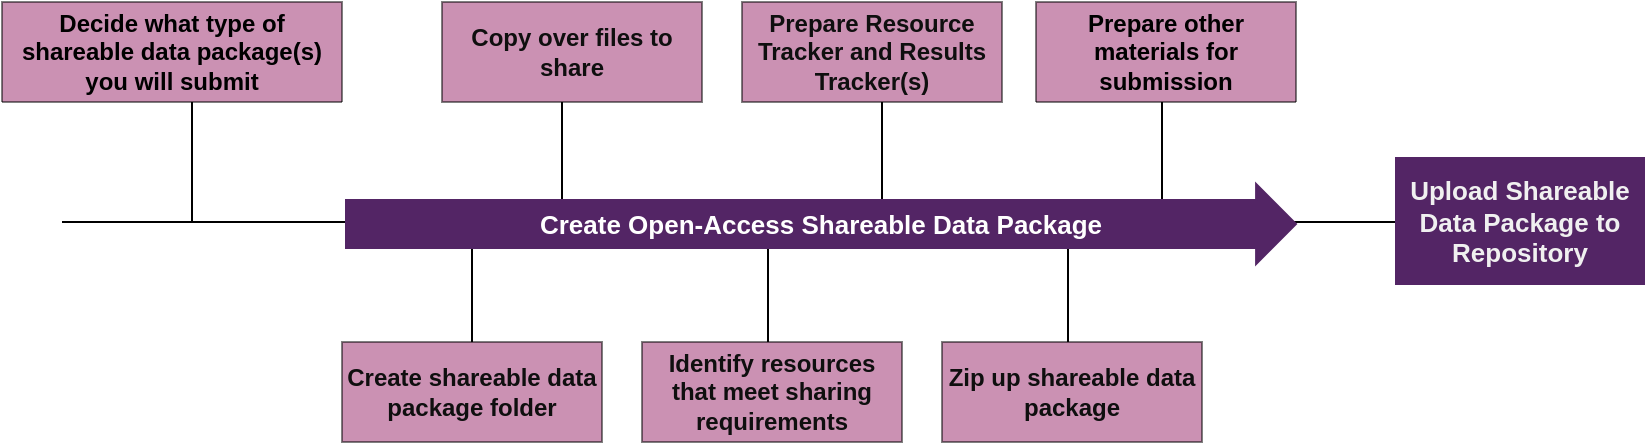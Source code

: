 <mxfile>
    <diagram id="kfqbYSQvsbw34wrSjgwR" name="Page-1">
        <mxGraphModel dx="534" dy="427" grid="1" gridSize="10" guides="1" tooltips="1" connect="1" arrows="1" fold="1" page="1" pageScale="1" pageWidth="850" pageHeight="1100" math="0" shadow="0">
            <root>
                <mxCell id="0"/>
                <mxCell id="1" parent="0"/>
                <mxCell id="2" value="" style="endArrow=none;html=1;rounded=0;endFill=0;startArrow=none;" parent="1" edge="1">
                    <mxGeometry width="50" height="50" relative="1" as="geometry">
                        <mxPoint x="40" y="400" as="sourcePoint"/>
                        <mxPoint x="760" y="400" as="targetPoint"/>
                    </mxGeometry>
                </mxCell>
                <UserObject label="Upload Shareable Data Package to Repository" link="#upload-your-shareable-data-package-to-your-repository" id="5">
                    <mxCell style="rounded=0;whiteSpace=wrap;html=1;fillColor=#532565;fontColor=#F0F0F0;fontStyle=1;glass=0;fontSize=13;strokeColor=#532565;" parent="1" vertex="1">
                        <mxGeometry x="707" y="368" width="124" height="63" as="geometry"/>
                    </mxCell>
                </UserObject>
                <UserObject label="Copy over files to share" link="#copy-open-access-files-into-your-open-access-now-shareable-data-package-folder" id="10">
                    <mxCell style="rounded=0;whiteSpace=wrap;html=1;fillColor=#982568;fontColor=#0F0F0F;fontStyle=1;opacity=50;" parent="1" vertex="1">
                        <mxGeometry x="230" y="290" width="130" height="50" as="geometry"/>
                    </mxCell>
                </UserObject>
                <mxCell id="24" value="" style="endArrow=none;html=1;fontColor=#0F0F0F;rounded=0;" parent="1" edge="1">
                    <mxGeometry width="50" height="50" relative="1" as="geometry">
                        <mxPoint x="290" y="400" as="sourcePoint"/>
                        <mxPoint x="290" y="340" as="targetPoint"/>
                    </mxGeometry>
                </mxCell>
                <mxCell id="25" value="" style="endArrow=none;html=1;fontColor=#0F0F0F;rounded=0;" parent="1" edge="1">
                    <mxGeometry width="50" height="50" relative="1" as="geometry">
                        <mxPoint x="450" y="400" as="sourcePoint"/>
                        <mxPoint x="450" y="340" as="targetPoint"/>
                    </mxGeometry>
                </mxCell>
                <mxCell id="26" value="" style="endArrow=none;html=1;fontColor=#0F0F0F;rounded=0;" parent="1" edge="1">
                    <mxGeometry width="50" height="50" relative="1" as="geometry">
                        <mxPoint x="393" y="460" as="sourcePoint"/>
                        <mxPoint x="393" y="400" as="targetPoint"/>
                    </mxGeometry>
                </mxCell>
                <mxCell id="28" value="" style="endArrow=none;html=1;fontColor=#0F0F0F;rounded=0;" parent="1" edge="1">
                    <mxGeometry width="50" height="50" relative="1" as="geometry">
                        <mxPoint x="245" y="400" as="sourcePoint"/>
                        <mxPoint x="245" y="460" as="targetPoint"/>
                    </mxGeometry>
                </mxCell>
                <mxCell id="58" value="" style="endArrow=none;html=1;fontColor=#0F0F0F;rounded=0;" parent="1" edge="1">
                    <mxGeometry width="50" height="50" relative="1" as="geometry">
                        <mxPoint x="105" y="340" as="sourcePoint"/>
                        <mxPoint x="105" y="400" as="targetPoint"/>
                    </mxGeometry>
                </mxCell>
                <UserObject label="&lt;b&gt;Prepare other materials for submission&lt;/b&gt;" link="#prepare-other-materials-for-submission" id="50">
                    <mxCell style="swimlane;fontStyle=0;childLayout=stackLayout;horizontal=1;startSize=50;horizontalStack=0;resizeParent=1;resizeParentMax=0;resizeLast=0;collapsible=1;marginBottom=0;whiteSpace=wrap;html=1;rounded=0;shadow=0;glass=0;fillColor=#982568;gradientColor=none;gradientDirection=radial;opacity=50;swimlaneLine=1;" parent="1" vertex="1" collapsed="1">
                        <mxGeometry x="527" y="290" width="130" height="50" as="geometry">
                            <mxRectangle x="505" y="460" width="190" height="110" as="alternateBounds"/>
                        </mxGeometry>
                    </mxCell>
                </UserObject>
                <mxCell id="51" value="Edited Overview Resource Tracker" style="text;strokeColor=default;fillColor=#FFFFFF;align=center;verticalAlign=middle;spacingLeft=4;spacingRight=4;overflow=hidden;points=[[0,0.5],[1,0.5]];portConstraint=eastwest;rotatable=0;whiteSpace=wrap;html=1;rounded=0;shadow=0;glass=0;" parent="50" vertex="1">
                    <mxGeometry y="50" width="190" height="30" as="geometry"/>
                </mxCell>
                <mxCell id="53" value="&lt;span style=&quot;font-weight: 400;&quot;&gt;README&lt;/span&gt;" style="text;strokeColor=default;fillColor=#FFFFFF;align=center;verticalAlign=middle;spacingLeft=4;spacingRight=4;overflow=hidden;points=[[0,0.5],[1,0.5]];portConstraint=eastwest;rotatable=0;whiteSpace=wrap;html=1;rounded=0;shadow=0;glass=0;fontStyle=1" parent="50" vertex="1">
                    <mxGeometry y="80" width="190" height="30" as="geometry"/>
                </mxCell>
                <UserObject label="Create shareable data package folder" link="#create-your-shareable-data-package-folder" id="120">
                    <mxCell style="rounded=0;whiteSpace=wrap;html=1;fillColor=#982568;fontColor=#0F0F0F;fontStyle=1;opacity=50;" parent="1" vertex="1">
                        <mxGeometry x="180" y="460" width="130" height="50" as="geometry"/>
                    </mxCell>
                </UserObject>
                <UserObject label="Zip up shareable data package" link="#zip-up-your-shareable-data-package" id="123">
                    <mxCell style="rounded=0;whiteSpace=wrap;html=1;fillColor=#982568;fontColor=#0F0F0F;fontStyle=1;opacity=50;" parent="1" vertex="1">
                        <mxGeometry x="480" y="460" width="130" height="50" as="geometry"/>
                    </mxCell>
                </UserObject>
                <UserObject label="Identify resources that meet sharing requirements" link="#identify-resources-that-meet-sharing-requirements" id="124">
                    <mxCell style="rounded=0;whiteSpace=wrap;html=1;fillColor=#982568;fontColor=#0F0F0F;fontStyle=1;opacity=50;" vertex="1" parent="1">
                        <mxGeometry x="330" y="460" width="130" height="50" as="geometry"/>
                    </mxCell>
                </UserObject>
                <UserObject label="Prepare Resource Tracker and Results Tracker(s)" link="#prepare-resource-and-results-trackers" id="125">
                    <mxCell style="rounded=0;whiteSpace=wrap;html=1;fillColor=#982568;fontColor=#0F0F0F;fontStyle=1;opacity=50;" vertex="1" parent="1">
                        <mxGeometry x="380" y="290" width="130" height="50" as="geometry"/>
                    </mxCell>
                </UserObject>
                <mxCell id="127" value="" style="endArrow=none;html=1;fontColor=#0F0F0F;rounded=0;" edge="1" parent="1">
                    <mxGeometry width="50" height="50" relative="1" as="geometry">
                        <mxPoint x="543" y="460" as="sourcePoint"/>
                        <mxPoint x="543" y="400" as="targetPoint"/>
                    </mxGeometry>
                </mxCell>
                <mxCell id="128" value="" style="endArrow=none;html=1;fontColor=#0F0F0F;rounded=0;" edge="1" parent="1">
                    <mxGeometry width="50" height="50" relative="1" as="geometry">
                        <mxPoint x="590" y="400" as="sourcePoint"/>
                        <mxPoint x="590" y="340" as="targetPoint"/>
                    </mxGeometry>
                </mxCell>
                <UserObject label="&lt;font color=&quot;#ffffff&quot; style=&quot;font-size: 13px;&quot;&gt;&lt;b style=&quot;font-size: 13px;&quot;&gt;Create Open-Access Shareable Data Package&lt;/b&gt;&lt;/font&gt;" id="113">
                    <mxCell style="shape=singleArrow;whiteSpace=wrap;html=1;arrowWidth=0.6;arrowSize=0.042;fillColor=#532565;strokeColor=#532565;fontSize=13;labelBorderColor=none;" parent="1" vertex="1">
                        <mxGeometry x="182" y="381" width="475" height="40" as="geometry"/>
                    </mxCell>
                </UserObject>
                <UserObject label="&lt;b&gt;Decide what type of shareable data package(s) you will submit&lt;/b&gt;" link="#what-to-do-right-away" id="56">
                    <mxCell style="swimlane;fontStyle=0;childLayout=stackLayout;horizontal=1;startSize=50;horizontalStack=0;resizeParent=1;resizeParentMax=0;resizeLast=0;collapsible=1;marginBottom=0;whiteSpace=wrap;html=1;rounded=0;shadow=0;glass=0;fillColor=#982568;gradientColor=none;gradientDirection=radial;opacity=50;" parent="1" vertex="1" collapsed="1">
                        <mxGeometry x="10" y="290" width="170" height="50" as="geometry">
                            <mxRectangle x="10" y="290" width="175" height="190" as="alternateBounds"/>
                        </mxGeometry>
                    </mxCell>
                </UserObject>
                <mxCell id="130" value="Open-access now" style="rounded=0;whiteSpace=wrap;html=1;" vertex="1" parent="56">
                    <mxGeometry y="50" width="175" height="30" as="geometry"/>
                </mxCell>
                <mxCell id="115" value="Open-access by specified date" style="rounded=0;whiteSpace=wrap;html=1;" parent="56" vertex="1">
                    <mxGeometry y="80" width="175" height="30" as="geometry"/>
                </mxCell>
                <mxCell id="131" value="Managed-access now" style="rounded=0;whiteSpace=wrap;html=1;" vertex="1" parent="56">
                    <mxGeometry y="110" width="175" height="30" as="geometry"/>
                </mxCell>
                <mxCell id="116" value="Managed access by specified date" style="rounded=0;whiteSpace=wrap;html=1;" parent="56" vertex="1">
                    <mxGeometry y="140" width="175" height="50" as="geometry"/>
                </mxCell>
            </root>
        </mxGraphModel>
    </diagram>
</mxfile>
